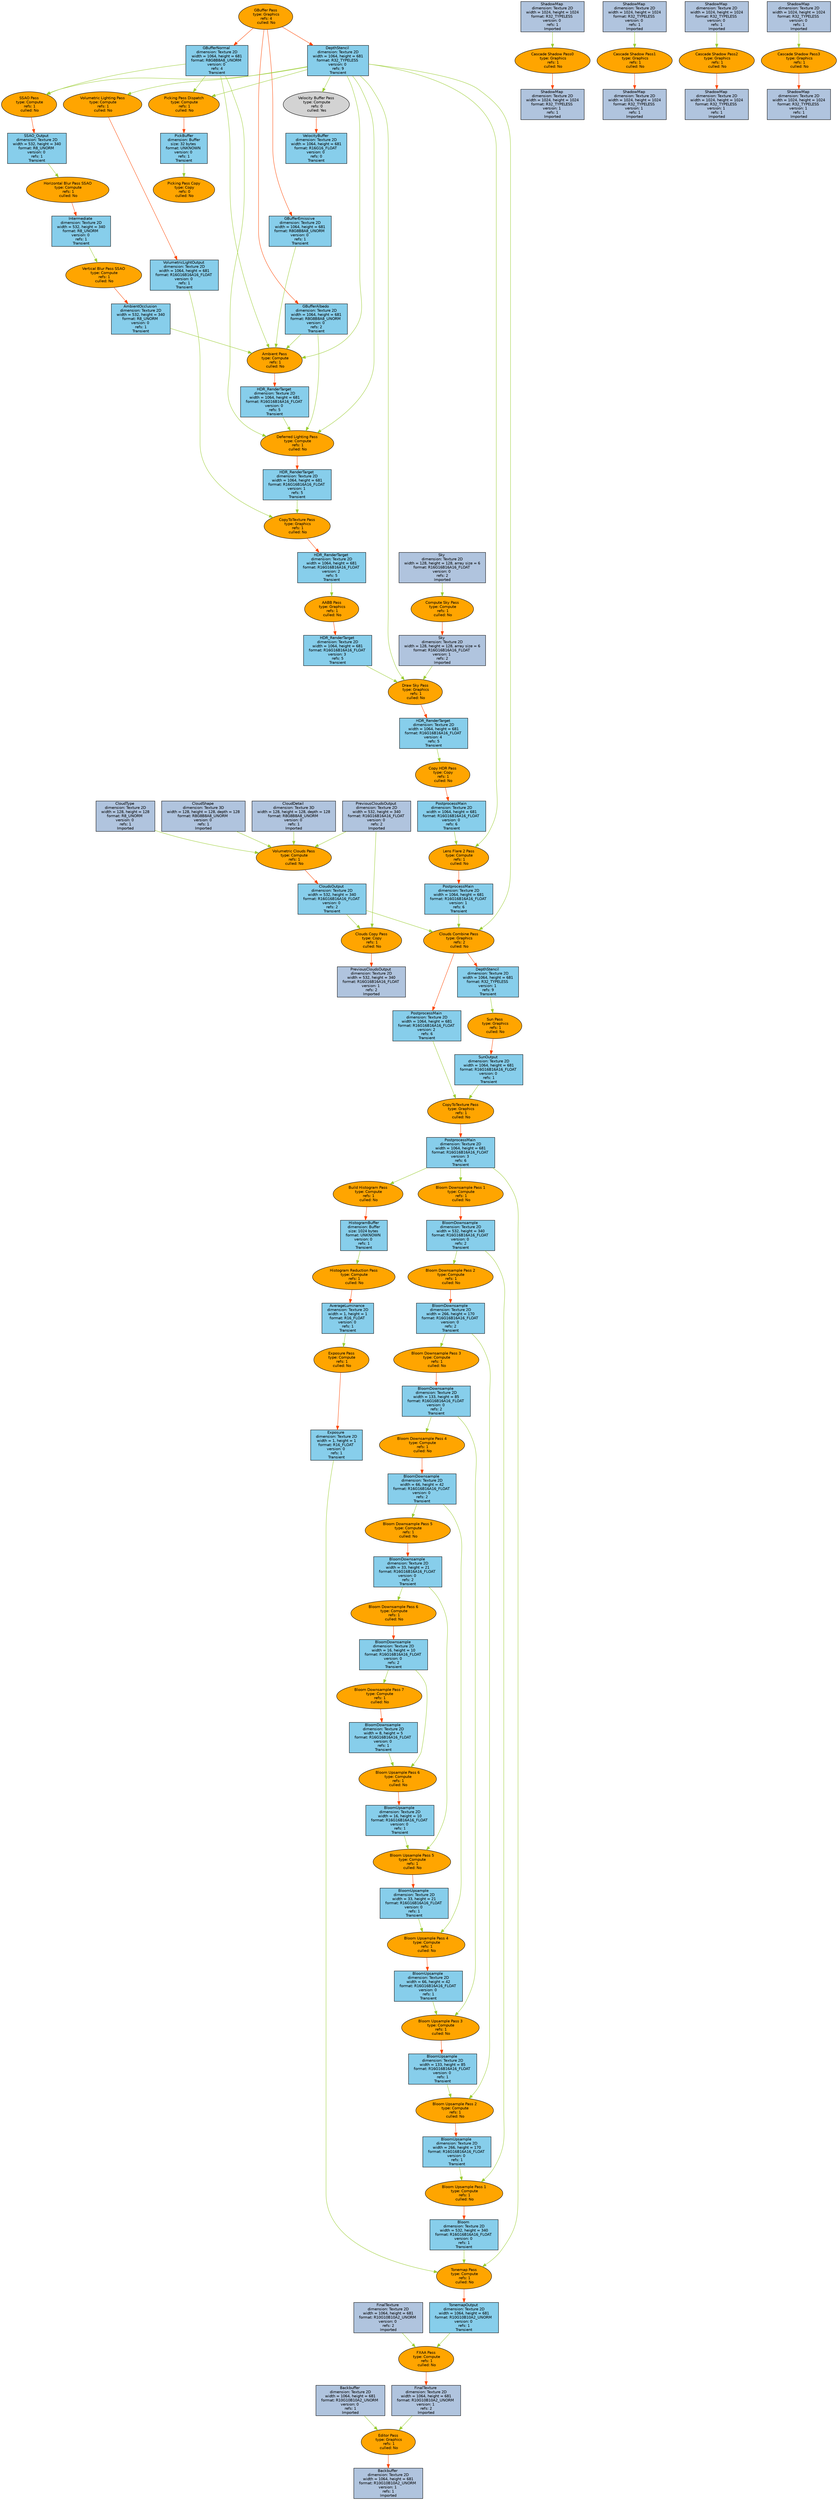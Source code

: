 digraph RenderGraph{ 
graph [style=invis, rankdir="TB", ordering=out, splines=spline]
node [shape=record, fontname="helvetica", fontsize=10, margin="0.2,0.03"]

P0 [shape="ellipse", style="rounded,filled",fillcolor=orange, label=<Compute Sky Pass<br/> type: Compute<br/> refs: 1<br/> culled: No>] 
T1_0 [shape="box", style="filled",fillcolor=lightsteelblue, label=<Sky <br/>dimension: Texture 2D<br/>width = 128, height = 128, array size = 6<br/>format: R16G16B16A16_FLOAT <br/>version: 0 <br/>refs: 2<br/>Imported>] 
T1_1 [shape="box", style="filled",fillcolor=lightsteelblue, label=<Sky <br/>dimension: Texture 2D<br/>width = 128, height = 128, array size = 6<br/>format: R16G16B16A16_FLOAT <br/>version: 1 <br/>refs: 2<br/>Imported>] 
P1 [shape="ellipse", style="rounded,filled",fillcolor=orange, label=<GBuffer Pass<br/> type: Graphics<br/> refs: 4<br/> culled: No>] 
T2_0 [shape="box", style="filled",fillcolor=skyblue, label=<GBufferNormal <br/>dimension: Texture 2D<br/>width = 1064, height = 681<br/>format: R8G8B8A8_UNORM <br/>version: 0 <br/>refs: 4<br/>Transient>] 
T3_0 [shape="box", style="filled",fillcolor=skyblue, label=<GBufferAlbedo <br/>dimension: Texture 2D<br/>width = 1064, height = 681<br/>format: R8G8B8A8_UNORM <br/>version: 0 <br/>refs: 2<br/>Transient>] 
T4_0 [shape="box", style="filled",fillcolor=skyblue, label=<GBufferEmissive <br/>dimension: Texture 2D<br/>width = 1064, height = 681<br/>format: R8G8B8A8_UNORM <br/>version: 0 <br/>refs: 1<br/>Transient>] 
T5_0 [shape="box", style="filled",fillcolor=skyblue, label=<DepthStencil <br/>dimension: Texture 2D<br/>width = 1064, height = 681<br/>format: R32_TYPELESS <br/>version: 0 <br/>refs: 9<br/>Transient>] 
P6 [shape="ellipse", style="rounded,filled",fillcolor=orange, label=<Cascade Shadow Pass0<br/> type: Graphics<br/> refs: 1<br/> culled: No>] 
T10_0 [shape="box", style="filled",fillcolor=lightsteelblue, label=<ShadowMap <br/>dimension: Texture 2D<br/>width = 1024, height = 1024<br/>format: R32_TYPELESS <br/>version: 0 <br/>refs: 1<br/>Imported>] 
T10_1 [shape="box", style="filled",fillcolor=lightsteelblue, label=<ShadowMap <br/>dimension: Texture 2D<br/>width = 1024, height = 1024<br/>format: R32_TYPELESS <br/>version: 1 <br/>refs: 1<br/>Imported>] 
P7 [shape="ellipse", style="rounded,filled",fillcolor=orange, label=<Cascade Shadow Pass1<br/> type: Graphics<br/> refs: 1<br/> culled: No>] 
T11_0 [shape="box", style="filled",fillcolor=lightsteelblue, label=<ShadowMap <br/>dimension: Texture 2D<br/>width = 1024, height = 1024<br/>format: R32_TYPELESS <br/>version: 0 <br/>refs: 1<br/>Imported>] 
T11_1 [shape="box", style="filled",fillcolor=lightsteelblue, label=<ShadowMap <br/>dimension: Texture 2D<br/>width = 1024, height = 1024<br/>format: R32_TYPELESS <br/>version: 1 <br/>refs: 1<br/>Imported>] 
P8 [shape="ellipse", style="rounded,filled",fillcolor=orange, label=<Cascade Shadow Pass2<br/> type: Graphics<br/> refs: 1<br/> culled: No>] 
T12_0 [shape="box", style="filled",fillcolor=lightsteelblue, label=<ShadowMap <br/>dimension: Texture 2D<br/>width = 1024, height = 1024<br/>format: R32_TYPELESS <br/>version: 0 <br/>refs: 1<br/>Imported>] 
T12_1 [shape="box", style="filled",fillcolor=lightsteelblue, label=<ShadowMap <br/>dimension: Texture 2D<br/>width = 1024, height = 1024<br/>format: R32_TYPELESS <br/>version: 1 <br/>refs: 1<br/>Imported>] 
P9 [shape="ellipse", style="rounded,filled",fillcolor=orange, label=<Cascade Shadow Pass3<br/> type: Graphics<br/> refs: 1<br/> culled: No>] 
T13_0 [shape="box", style="filled",fillcolor=lightsteelblue, label=<ShadowMap <br/>dimension: Texture 2D<br/>width = 1024, height = 1024<br/>format: R32_TYPELESS <br/>version: 0 <br/>refs: 1<br/>Imported>] 
T13_1 [shape="box", style="filled",fillcolor=lightsteelblue, label=<ShadowMap <br/>dimension: Texture 2D<br/>width = 1024, height = 1024<br/>format: R32_TYPELESS <br/>version: 1 <br/>refs: 1<br/>Imported>] 
P20 [shape="ellipse", style="rounded,filled",fillcolor=orange, label=<Volumetric Clouds Pass<br/> type: Compute<br/> refs: 1<br/> culled: No>] 
T20_0 [shape="box", style="filled",fillcolor=lightsteelblue, label=<CloudType <br/>dimension: Texture 2D<br/>width = 128, height = 128<br/>format: R8_UNORM <br/>version: 0 <br/>refs: 1<br/>Imported>] 
T18_0 [shape="box", style="filled",fillcolor=lightsteelblue, label=<CloudShape <br/>dimension: Texture 3D<br/>width = 128, height = 128, depth = 128<br/>format: R8G8B8A8_UNORM <br/>version: 0 <br/>refs: 1<br/>Imported>] 
T19_0 [shape="box", style="filled",fillcolor=lightsteelblue, label=<CloudDetail <br/>dimension: Texture 3D<br/>width = 128, height = 128, depth = 128<br/>format: R8G8B8A8_UNORM <br/>version: 0 <br/>refs: 1<br/>Imported>] 
T17_0 [shape="box", style="filled",fillcolor=lightsteelblue, label=<PreviousCloudsOutput <br/>dimension: Texture 2D<br/>width = 532, height = 340<br/>format: R16G16B16A16_FLOAT <br/>version: 0 <br/>refs: 2<br/>Imported>] 
T21_0 [shape="box", style="filled",fillcolor=skyblue, label=<CloudsOutput <br/>dimension: Texture 2D<br/>width = 532, height = 340<br/>format: R16G16B16A16_FLOAT <br/>version: 0 <br/>refs: 2<br/>Transient>] 
P2 [shape="ellipse", style="rounded,filled",fillcolor=orange, label=<SSAO Pass<br/> type: Compute<br/> refs: 1<br/> culled: No>] 
T6_0 [shape="box", style="filled",fillcolor=skyblue, label=<SSAO_Output <br/>dimension: Texture 2D<br/>width = 532, height = 340<br/>format: R8_UNORM <br/>version: 0 <br/>refs: 1<br/>Transient>] 
P11 [shape="ellipse", style="rounded,filled",fillcolor=orange, label=<Volumetric Lighting Pass<br/> type: Compute<br/> refs: 1<br/> culled: No>] 
T14_0 [shape="box", style="filled",fillcolor=skyblue, label=<VolumetricLightOutput <br/>dimension: Texture 2D<br/>width = 1064, height = 681<br/>format: R16G16B16A16_FLOAT <br/>version: 0 <br/>refs: 1<br/>Transient>] 
P15 [shape="ellipse", style="rounded,filled",fillcolor=orange, label=<Picking Pass Dispatch<br/> type: Compute<br/> refs: 1<br/> culled: No>] 
B0_0 [shape="box", style="filled",fillcolor=skyblue, label=<PickBuffer<br/>dimension: Buffer<br/>size: 32 bytes <br/>format: UNKNOWN <br/>version: 0 <br/>refs: 1<br/>Transient>] 
P17 [shape="ellipse", style="rounded,filled",fillcolor=lightgray, label=<Velocity Buffer Pass<br/> type: Compute<br/> refs: 0<br/> culled: Yes>] 
T15_0 [shape="box", style="filled",fillcolor=skyblue, label=<VelocityBuffer <br/>dimension: Texture 2D<br/>width = 1064, height = 681<br/>format: R16G16_FLOAT <br/>version: 0 <br/>refs: 0<br/>Transient>] 
P21 [shape="ellipse", style="rounded,filled",fillcolor=orange, label=<Clouds Copy Pass<br/> type: Copy<br/> refs: 1<br/> culled: No>] 
T17_1 [shape="box", style="filled",fillcolor=lightsteelblue, label=<PreviousCloudsOutput <br/>dimension: Texture 2D<br/>width = 532, height = 340<br/>format: R16G16B16A16_FLOAT <br/>version: 1 <br/>refs: 2<br/>Imported>] 
P3 [shape="ellipse", style="rounded,filled",fillcolor=orange, label=<Horizontal Blur Pass SSAO<br/> type: Compute<br/> refs: 1<br/> culled: No>] 
T7_0 [shape="box", style="filled",fillcolor=skyblue, label=<Intermediate <br/>dimension: Texture 2D<br/>width = 532, height = 340<br/>format: R8_UNORM <br/>version: 0 <br/>refs: 1<br/>Transient>] 
P16 [shape="ellipse", style="rounded,filled",fillcolor=orange, label=<Picking Pass Copy<br/> type: Copy<br/> refs: 0<br/> culled: No>] 
P4 [shape="ellipse", style="rounded,filled",fillcolor=orange, label=<Vertical Blur Pass SSAO<br/> type: Compute<br/> refs: 1<br/> culled: No>] 
T8_0 [shape="box", style="filled",fillcolor=skyblue, label=<AmbientOcclusion <br/>dimension: Texture 2D<br/>width = 532, height = 340<br/>format: R8_UNORM <br/>version: 0 <br/>refs: 1<br/>Transient>] 
P5 [shape="ellipse", style="rounded,filled",fillcolor=orange, label=<Ambient Pass<br/> type: Compute<br/> refs: 1<br/> culled: No>] 
T9_0 [shape="box", style="filled",fillcolor=skyblue, label=<HDR_RenderTarget <br/>dimension: Texture 2D<br/>width = 1064, height = 681<br/>format: R16G16B16A16_FLOAT <br/>version: 0 <br/>refs: 5<br/>Transient>] 
P10 [shape="ellipse", style="rounded,filled",fillcolor=orange, label=<Deferred Lighting Pass<br/> type: Compute<br/> refs: 1<br/> culled: No>] 
T9_1 [shape="box", style="filled",fillcolor=skyblue, label=<HDR_RenderTarget <br/>dimension: Texture 2D<br/>width = 1064, height = 681<br/>format: R16G16B16A16_FLOAT <br/>version: 1 <br/>refs: 5<br/>Transient>] 
P12 [shape="ellipse", style="rounded,filled",fillcolor=orange, label=<CopyToTexture Pass<br/> type: Graphics<br/> refs: 1<br/> culled: No>] 
T9_2 [shape="box", style="filled",fillcolor=skyblue, label=<HDR_RenderTarget <br/>dimension: Texture 2D<br/>width = 1064, height = 681<br/>format: R16G16B16A16_FLOAT <br/>version: 2 <br/>refs: 5<br/>Transient>] 
P13 [shape="ellipse", style="rounded,filled",fillcolor=orange, label=<AABB Pass<br/> type: Graphics<br/> refs: 1<br/> culled: No>] 
T9_3 [shape="box", style="filled",fillcolor=skyblue, label=<HDR_RenderTarget <br/>dimension: Texture 2D<br/>width = 1064, height = 681<br/>format: R16G16B16A16_FLOAT <br/>version: 3 <br/>refs: 5<br/>Transient>] 
P14 [shape="ellipse", style="rounded,filled",fillcolor=orange, label=<Draw Sky Pass<br/> type: Graphics<br/> refs: 1<br/> culled: No>] 
T9_4 [shape="box", style="filled",fillcolor=skyblue, label=<HDR_RenderTarget <br/>dimension: Texture 2D<br/>width = 1064, height = 681<br/>format: R16G16B16A16_FLOAT <br/>version: 4 <br/>refs: 5<br/>Transient>] 
P18 [shape="ellipse", style="rounded,filled",fillcolor=orange, label=<Copy HDR Pass<br/> type: Copy<br/> refs: 1<br/> culled: No>] 
T16_0 [shape="box", style="filled",fillcolor=skyblue, label=<PostprocessMain <br/>dimension: Texture 2D<br/>width = 1064, height = 681<br/>format: R16G16B16A16_FLOAT <br/>version: 0 <br/>refs: 6<br/>Transient>] 
P19 [shape="ellipse", style="rounded,filled",fillcolor=orange, label=<Lens Flare 2 Pass<br/> type: Compute<br/> refs: 1<br/> culled: No>] 
T16_1 [shape="box", style="filled",fillcolor=skyblue, label=<PostprocessMain <br/>dimension: Texture 2D<br/>width = 1064, height = 681<br/>format: R16G16B16A16_FLOAT <br/>version: 1 <br/>refs: 6<br/>Transient>] 
P22 [shape="ellipse", style="rounded,filled",fillcolor=orange, label=<Clouds Combine Pass<br/> type: Graphics<br/> refs: 2<br/> culled: No>] 
T16_2 [shape="box", style="filled",fillcolor=skyblue, label=<PostprocessMain <br/>dimension: Texture 2D<br/>width = 1064, height = 681<br/>format: R16G16B16A16_FLOAT <br/>version: 2 <br/>refs: 6<br/>Transient>] 
T5_1 [shape="box", style="filled",fillcolor=skyblue, label=<DepthStencil <br/>dimension: Texture 2D<br/>width = 1064, height = 681<br/>format: R32_TYPELESS <br/>version: 1 <br/>refs: 9<br/>Transient>] 
P23 [shape="ellipse", style="rounded,filled",fillcolor=orange, label=<Sun Pass<br/> type: Graphics<br/> refs: 1<br/> culled: No>] 
T22_0 [shape="box", style="filled",fillcolor=skyblue, label=<SunOutput <br/>dimension: Texture 2D<br/>width = 1064, height = 681<br/>format: R16G16B16A16_FLOAT <br/>version: 0 <br/>refs: 1<br/>Transient>] 
P24 [shape="ellipse", style="rounded,filled",fillcolor=orange, label=<CopyToTexture Pass<br/> type: Graphics<br/> refs: 1<br/> culled: No>] 
T16_3 [shape="box", style="filled",fillcolor=skyblue, label=<PostprocessMain <br/>dimension: Texture 2D<br/>width = 1064, height = 681<br/>format: R16G16B16A16_FLOAT <br/>version: 3 <br/>refs: 6<br/>Transient>] 
P25 [shape="ellipse", style="rounded,filled",fillcolor=orange, label=<Build Histogram Pass<br/> type: Compute<br/> refs: 1<br/> culled: No>] 
B1_0 [shape="box", style="filled",fillcolor=skyblue, label=<HistogramBuffer<br/>dimension: Buffer<br/>size: 1024 bytes <br/>format: UNKNOWN <br/>version: 0 <br/>refs: 1<br/>Transient>] 
P28 [shape="ellipse", style="rounded,filled",fillcolor=orange, label=<Bloom Downsample Pass 1<br/> type: Compute<br/> refs: 1<br/> culled: No>] 
T25_0 [shape="box", style="filled",fillcolor=skyblue, label=<BloomDownsample <br/>dimension: Texture 2D<br/>width = 532, height = 340<br/>format: R16G16B16A16_FLOAT <br/>version: 0 <br/>refs: 2<br/>Transient>] 
P26 [shape="ellipse", style="rounded,filled",fillcolor=orange, label=<Histogram Reduction Pass<br/> type: Compute<br/> refs: 1<br/> culled: No>] 
T23_0 [shape="box", style="filled",fillcolor=skyblue, label=<AverageLuminance <br/>dimension: Texture 2D<br/>width = 1, height = 1<br/>format: R16_FLOAT <br/>version: 0 <br/>refs: 1<br/>Transient>] 
P29 [shape="ellipse", style="rounded,filled",fillcolor=orange, label=<Bloom Downsample Pass 2<br/> type: Compute<br/> refs: 1<br/> culled: No>] 
T26_0 [shape="box", style="filled",fillcolor=skyblue, label=<BloomDownsample <br/>dimension: Texture 2D<br/>width = 266, height = 170<br/>format: R16G16B16A16_FLOAT <br/>version: 0 <br/>refs: 2<br/>Transient>] 
P27 [shape="ellipse", style="rounded,filled",fillcolor=orange, label=<Exposure Pass<br/> type: Compute<br/> refs: 1<br/> culled: No>] 
T24_0 [shape="box", style="filled",fillcolor=skyblue, label=<Exposure <br/>dimension: Texture 2D<br/>width = 1, height = 1<br/>format: R16_FLOAT <br/>version: 0 <br/>refs: 1<br/>Transient>] 
P30 [shape="ellipse", style="rounded,filled",fillcolor=orange, label=<Bloom Downsample Pass 3<br/> type: Compute<br/> refs: 1<br/> culled: No>] 
T27_0 [shape="box", style="filled",fillcolor=skyblue, label=<BloomDownsample <br/>dimension: Texture 2D<br/>width = 133, height = 85<br/>format: R16G16B16A16_FLOAT <br/>version: 0 <br/>refs: 2<br/>Transient>] 
P31 [shape="ellipse", style="rounded,filled",fillcolor=orange, label=<Bloom Downsample Pass 4<br/> type: Compute<br/> refs: 1<br/> culled: No>] 
T28_0 [shape="box", style="filled",fillcolor=skyblue, label=<BloomDownsample <br/>dimension: Texture 2D<br/>width = 66, height = 42<br/>format: R16G16B16A16_FLOAT <br/>version: 0 <br/>refs: 2<br/>Transient>] 
P32 [shape="ellipse", style="rounded,filled",fillcolor=orange, label=<Bloom Downsample Pass 5<br/> type: Compute<br/> refs: 1<br/> culled: No>] 
T29_0 [shape="box", style="filled",fillcolor=skyblue, label=<BloomDownsample <br/>dimension: Texture 2D<br/>width = 33, height = 21<br/>format: R16G16B16A16_FLOAT <br/>version: 0 <br/>refs: 2<br/>Transient>] 
P33 [shape="ellipse", style="rounded,filled",fillcolor=orange, label=<Bloom Downsample Pass 6<br/> type: Compute<br/> refs: 1<br/> culled: No>] 
T30_0 [shape="box", style="filled",fillcolor=skyblue, label=<BloomDownsample <br/>dimension: Texture 2D<br/>width = 16, height = 10<br/>format: R16G16B16A16_FLOAT <br/>version: 0 <br/>refs: 2<br/>Transient>] 
P34 [shape="ellipse", style="rounded,filled",fillcolor=orange, label=<Bloom Downsample Pass 7<br/> type: Compute<br/> refs: 1<br/> culled: No>] 
T31_0 [shape="box", style="filled",fillcolor=skyblue, label=<BloomDownsample <br/>dimension: Texture 2D<br/>width = 8, height = 5<br/>format: R16G16B16A16_FLOAT <br/>version: 0 <br/>refs: 1<br/>Transient>] 
P35 [shape="ellipse", style="rounded,filled",fillcolor=orange, label=<Bloom Upsample Pass 6<br/> type: Compute<br/> refs: 1<br/> culled: No>] 
T32_0 [shape="box", style="filled",fillcolor=skyblue, label=<BloomUpsample <br/>dimension: Texture 2D<br/>width = 16, height = 10<br/>format: R16G16B16A16_FLOAT <br/>version: 0 <br/>refs: 1<br/>Transient>] 
P36 [shape="ellipse", style="rounded,filled",fillcolor=orange, label=<Bloom Upsample Pass 5<br/> type: Compute<br/> refs: 1<br/> culled: No>] 
T33_0 [shape="box", style="filled",fillcolor=skyblue, label=<BloomUpsample <br/>dimension: Texture 2D<br/>width = 33, height = 21<br/>format: R16G16B16A16_FLOAT <br/>version: 0 <br/>refs: 1<br/>Transient>] 
P37 [shape="ellipse", style="rounded,filled",fillcolor=orange, label=<Bloom Upsample Pass 4<br/> type: Compute<br/> refs: 1<br/> culled: No>] 
T34_0 [shape="box", style="filled",fillcolor=skyblue, label=<BloomUpsample <br/>dimension: Texture 2D<br/>width = 66, height = 42<br/>format: R16G16B16A16_FLOAT <br/>version: 0 <br/>refs: 1<br/>Transient>] 
P38 [shape="ellipse", style="rounded,filled",fillcolor=orange, label=<Bloom Upsample Pass 3<br/> type: Compute<br/> refs: 1<br/> culled: No>] 
T35_0 [shape="box", style="filled",fillcolor=skyblue, label=<BloomUpsample <br/>dimension: Texture 2D<br/>width = 133, height = 85<br/>format: R16G16B16A16_FLOAT <br/>version: 0 <br/>refs: 1<br/>Transient>] 
P39 [shape="ellipse", style="rounded,filled",fillcolor=orange, label=<Bloom Upsample Pass 2<br/> type: Compute<br/> refs: 1<br/> culled: No>] 
T36_0 [shape="box", style="filled",fillcolor=skyblue, label=<BloomUpsample <br/>dimension: Texture 2D<br/>width = 266, height = 170<br/>format: R16G16B16A16_FLOAT <br/>version: 0 <br/>refs: 1<br/>Transient>] 
P40 [shape="ellipse", style="rounded,filled",fillcolor=orange, label=<Bloom Upsample Pass 1<br/> type: Compute<br/> refs: 1<br/> culled: No>] 
T37_0 [shape="box", style="filled",fillcolor=skyblue, label=<Bloom <br/>dimension: Texture 2D<br/>width = 532, height = 340<br/>format: R16G16B16A16_FLOAT <br/>version: 0 <br/>refs: 1<br/>Transient>] 
P41 [shape="ellipse", style="rounded,filled",fillcolor=orange, label=<Tonemap Pass<br/> type: Compute<br/> refs: 1<br/> culled: No>] 
T39_0 [shape="box", style="filled",fillcolor=skyblue, label=<TonemapOutput <br/>dimension: Texture 2D<br/>width = 1064, height = 681<br/>format: R10G10B10A2_UNORM <br/>version: 0 <br/>refs: 1<br/>Transient>] 
P42 [shape="ellipse", style="rounded,filled",fillcolor=orange, label=<FXAA Pass<br/> type: Compute<br/> refs: 1<br/> culled: No>] 
T38_0 [shape="box", style="filled",fillcolor=lightsteelblue, label=<FinalTexture <br/>dimension: Texture 2D<br/>width = 1064, height = 681<br/>format: R10G10B10A2_UNORM <br/>version: 0 <br/>refs: 2<br/>Imported>] 
T38_1 [shape="box", style="filled",fillcolor=lightsteelblue, label=<FinalTexture <br/>dimension: Texture 2D<br/>width = 1064, height = 681<br/>format: R10G10B10A2_UNORM <br/>version: 1 <br/>refs: 2<br/>Imported>] 
P43 [shape="ellipse", style="rounded,filled",fillcolor=orange, label=<Editor Pass<br/> type: Graphics<br/> refs: 1<br/> culled: No>] 
T0_0 [shape="box", style="filled",fillcolor=lightsteelblue, label=<Backbuffer <br/>dimension: Texture 2D<br/>width = 1064, height = 681<br/>format: R10G10B10A2_UNORM <br/>version: 0 <br/>refs: 1<br/>Imported>] 
T0_1 [shape="box", style="filled",fillcolor=lightsteelblue, label=<Backbuffer <br/>dimension: Texture 2D<br/>width = 1064, height = 681<br/>format: R10G10B10A2_UNORM <br/>version: 1 <br/>refs: 1<br/>Imported>] 

{T1_0}->P0 [color=olivedrab3]
P0->{T1_1} [color=orangered]
{}->P1 [color=olivedrab3]
P1->{T2_0,T3_0,T4_0,T5_0} [color=orangered]
{T10_0}->P6 [color=olivedrab3]
P6->{T10_1} [color=orangered]
{T11_0}->P7 [color=olivedrab3]
P7->{T11_1} [color=orangered]
{T12_0}->P8 [color=olivedrab3]
P8->{T12_1} [color=orangered]
{T13_0}->P9 [color=olivedrab3]
P9->{T13_1} [color=orangered]
{T20_0,T18_0,T19_0,T17_0}->P20 [color=olivedrab3]
P20->{T21_0} [color=orangered]
{T2_0,T5_0}->P2 [color=olivedrab3]
P2->{T6_0} [color=orangered]
{T5_0}->P11 [color=olivedrab3]
P11->{T14_0} [color=orangered]
{T5_0,T2_0}->P15 [color=olivedrab3]
P15->{B0_0} [color=orangered]
{T5_0}->P17 [color=olivedrab3]
P17->{T15_0} [color=orangered]
{T17_0,T21_0}->P21 [color=olivedrab3]
P21->{T17_1} [color=orangered]
{T6_0}->P3 [color=olivedrab3]
P3->{T7_0} [color=orangered]
{B0_0}->P16 [color=olivedrab3]
P16->{} [color=orangered]
{T7_0}->P4 [color=olivedrab3]
P4->{T8_0} [color=orangered]
{T2_0,T3_0,T4_0,T5_0,T8_0}->P5 [color=olivedrab3]
P5->{T9_0} [color=orangered]
{T9_0,T2_0,T3_0,T5_0}->P10 [color=olivedrab3]
P10->{T9_1} [color=orangered]
{T9_1,T14_0}->P12 [color=olivedrab3]
P12->{T9_2} [color=orangered]
{T9_2}->P13 [color=olivedrab3]
P13->{T9_3} [color=orangered]
{T1_1,T9_3,T5_0}->P14 [color=olivedrab3]
P14->{T9_4} [color=orangered]
{T9_4}->P18 [color=olivedrab3]
P18->{T16_0} [color=orangered]
{T16_0,T5_0}->P19 [color=olivedrab3]
P19->{T16_1} [color=orangered]
{T16_1,T21_0,T5_0}->P22 [color=olivedrab3]
P22->{T16_2,T5_1} [color=orangered]
{T5_1}->P23 [color=olivedrab3]
P23->{T22_0} [color=orangered]
{T16_2,T22_0}->P24 [color=olivedrab3]
P24->{T16_3} [color=orangered]
{T16_3}->P25 [color=olivedrab3]
P25->{B1_0} [color=orangered]
{T16_3}->P28 [color=olivedrab3]
P28->{T25_0} [color=orangered]
{B1_0}->P26 [color=olivedrab3]
P26->{T23_0} [color=orangered]
{T25_0}->P29 [color=olivedrab3]
P29->{T26_0} [color=orangered]
{T23_0}->P27 [color=olivedrab3]
P27->{T24_0} [color=orangered]
{T26_0}->P30 [color=olivedrab3]
P30->{T27_0} [color=orangered]
{T27_0}->P31 [color=olivedrab3]
P31->{T28_0} [color=orangered]
{T28_0}->P32 [color=olivedrab3]
P32->{T29_0} [color=orangered]
{T29_0}->P33 [color=olivedrab3]
P33->{T30_0} [color=orangered]
{T30_0}->P34 [color=olivedrab3]
P34->{T31_0} [color=orangered]
{T30_0,T31_0}->P35 [color=olivedrab3]
P35->{T32_0} [color=orangered]
{T29_0,T32_0}->P36 [color=olivedrab3]
P36->{T33_0} [color=orangered]
{T28_0,T33_0}->P37 [color=olivedrab3]
P37->{T34_0} [color=orangered]
{T27_0,T34_0}->P38 [color=olivedrab3]
P38->{T35_0} [color=orangered]
{T26_0,T35_0}->P39 [color=olivedrab3]
P39->{T36_0} [color=orangered]
{T25_0,T36_0}->P40 [color=olivedrab3]
P40->{T37_0} [color=orangered]
{T24_0,T16_3,T37_0}->P41 [color=olivedrab3]
P41->{T39_0} [color=orangered]
{T39_0,T38_0}->P42 [color=olivedrab3]
P42->{T38_1} [color=orangered]
{T38_1,T0_0}->P43 [color=olivedrab3]
P43->{T0_1} [color=orangered]

}